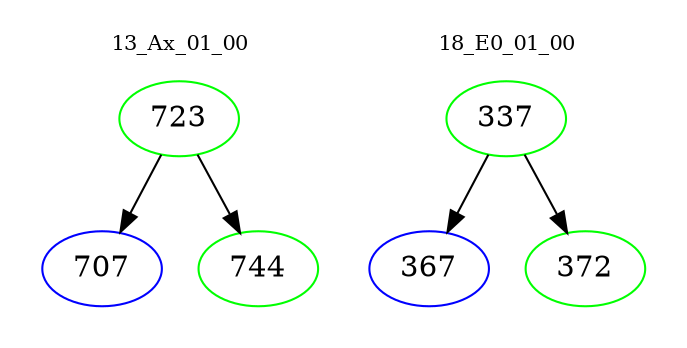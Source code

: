 digraph{
subgraph cluster_0 {
color = white
label = "13_Ax_01_00";
fontsize=10;
T0_723 [label="723", color="green"]
T0_723 -> T0_707 [color="black"]
T0_707 [label="707", color="blue"]
T0_723 -> T0_744 [color="black"]
T0_744 [label="744", color="green"]
}
subgraph cluster_1 {
color = white
label = "18_E0_01_00";
fontsize=10;
T1_337 [label="337", color="green"]
T1_337 -> T1_367 [color="black"]
T1_367 [label="367", color="blue"]
T1_337 -> T1_372 [color="black"]
T1_372 [label="372", color="green"]
}
}
